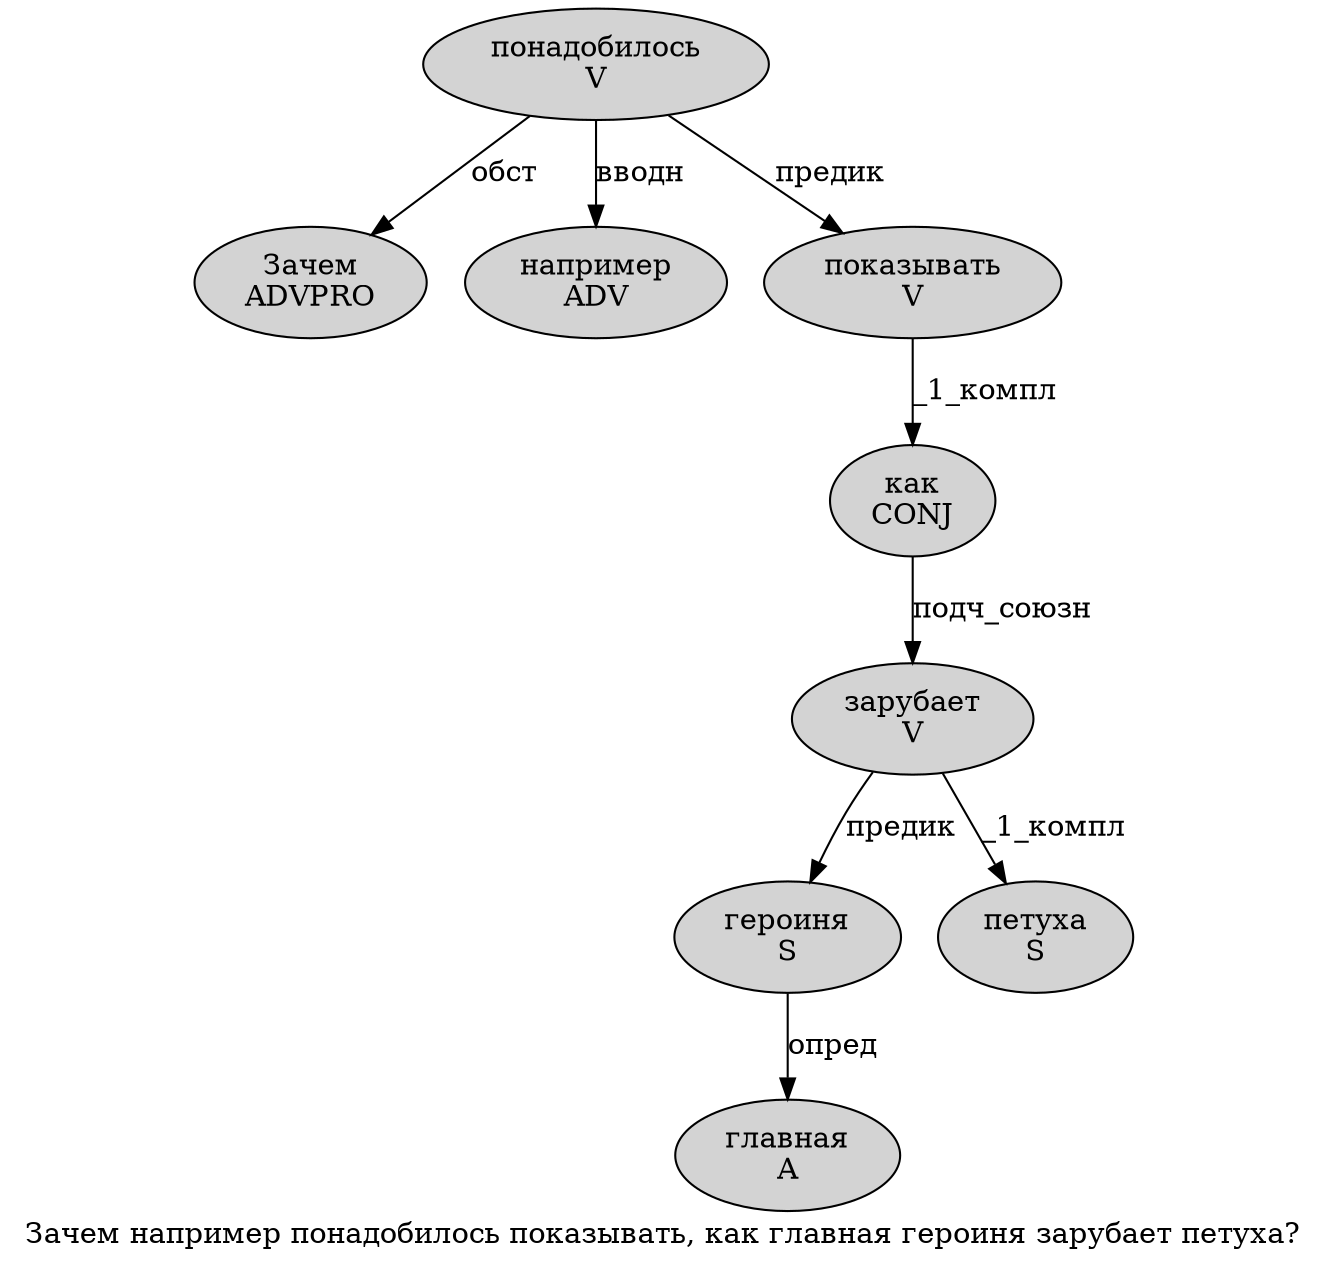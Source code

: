 digraph SENTENCE_2492 {
	graph [label="Зачем например понадобилось показывать, как главная героиня зарубает петуха?"]
	node [style=filled]
		0 [label="Зачем
ADVPRO" color="" fillcolor=lightgray penwidth=1 shape=ellipse]
		1 [label="например
ADV" color="" fillcolor=lightgray penwidth=1 shape=ellipse]
		2 [label="понадобилось
V" color="" fillcolor=lightgray penwidth=1 shape=ellipse]
		3 [label="показывать
V" color="" fillcolor=lightgray penwidth=1 shape=ellipse]
		5 [label="как
CONJ" color="" fillcolor=lightgray penwidth=1 shape=ellipse]
		6 [label="главная
A" color="" fillcolor=lightgray penwidth=1 shape=ellipse]
		7 [label="героиня
S" color="" fillcolor=lightgray penwidth=1 shape=ellipse]
		8 [label="зарубает
V" color="" fillcolor=lightgray penwidth=1 shape=ellipse]
		9 [label="петуха
S" color="" fillcolor=lightgray penwidth=1 shape=ellipse]
			8 -> 7 [label="предик"]
			8 -> 9 [label="_1_компл"]
			7 -> 6 [label="опред"]
			2 -> 0 [label="обст"]
			2 -> 1 [label="вводн"]
			2 -> 3 [label="предик"]
			3 -> 5 [label="_1_компл"]
			5 -> 8 [label="подч_союзн"]
}